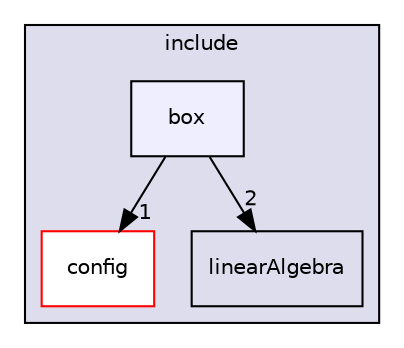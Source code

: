 digraph "/home/runner/work/pimd_qmcf/pimd_qmcf/include/box" {
  compound=true
  node [ fontsize="10", fontname="Helvetica"];
  edge [ labelfontsize="10", labelfontname="Helvetica"];
  subgraph clusterdir_d44c64559bbebec7f509842c48db8b23 {
    graph [ bgcolor="#ddddee", pencolor="black", label="include" fontname="Helvetica", fontsize="10", URL="dir_d44c64559bbebec7f509842c48db8b23.html"]
  dir_ea664ba48352c10e82f679d554c07e1e [shape=box label="config" fillcolor="white" style="filled" color="red" URL="dir_ea664ba48352c10e82f679d554c07e1e.html"];
  dir_f8986cdcb0800a07ddb435fc91942378 [shape=box label="linearAlgebra" URL="dir_f8986cdcb0800a07ddb435fc91942378.html"];
  dir_8af815a803e0501ee4fd345175744c01 [shape=box, label="box", style="filled", fillcolor="#eeeeff", pencolor="black", URL="dir_8af815a803e0501ee4fd345175744c01.html"];
  }
  dir_8af815a803e0501ee4fd345175744c01->dir_ea664ba48352c10e82f679d554c07e1e [headlabel="1", labeldistance=1.5 headhref="dir_000004_000005.html"];
  dir_8af815a803e0501ee4fd345175744c01->dir_f8986cdcb0800a07ddb435fc91942378 [headlabel="2", labeldistance=1.5 headhref="dir_000004_000020.html"];
}
